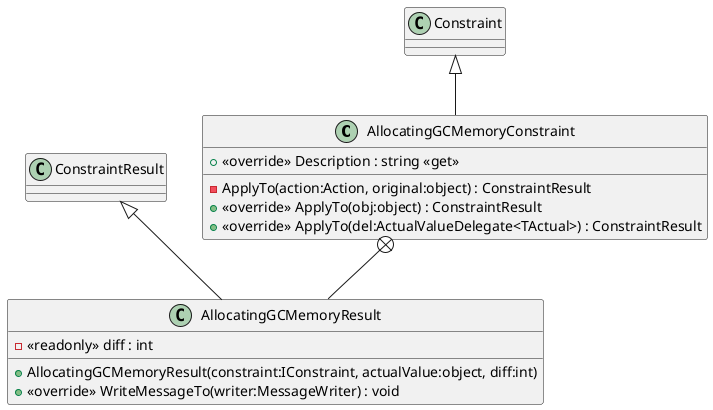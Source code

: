 @startuml
class AllocatingGCMemoryConstraint {
    - ApplyTo(action:Action, original:object) : ConstraintResult
    + <<override>> ApplyTo(obj:object) : ConstraintResult
    + <<override>> ApplyTo(del:ActualValueDelegate<TActual>) : ConstraintResult
    + <<override>> Description : string <<get>>
}
class AllocatingGCMemoryResult {
    - <<readonly>> diff : int
    + AllocatingGCMemoryResult(constraint:IConstraint, actualValue:object, diff:int)
    + <<override>> WriteMessageTo(writer:MessageWriter) : void
}
Constraint <|-- AllocatingGCMemoryConstraint
AllocatingGCMemoryConstraint +-- AllocatingGCMemoryResult
ConstraintResult <|-- AllocatingGCMemoryResult
@enduml
